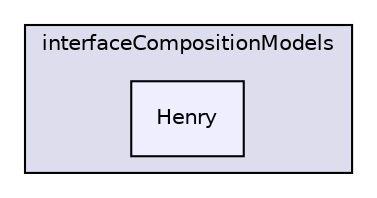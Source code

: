 digraph "src/phaseSystemModels/reactingEulerFoam/interfacialCompositionModels/interfaceCompositionModels/Henry" {
  bgcolor=transparent;
  compound=true
  node [ fontsize="10", fontname="Helvetica"];
  edge [ labelfontsize="10", labelfontname="Helvetica"];
  subgraph clusterdir_a63b1632811abe8b1c693b44c789df0c {
    graph [ bgcolor="#ddddee", pencolor="black", label="interfaceCompositionModels" fontname="Helvetica", fontsize="10", URL="dir_a63b1632811abe8b1c693b44c789df0c.html"]
  dir_320644df7b7005d182e9accb7987ae55 [shape=box, label="Henry", style="filled", fillcolor="#eeeeff", pencolor="black", URL="dir_320644df7b7005d182e9accb7987ae55.html"];
  }
}
